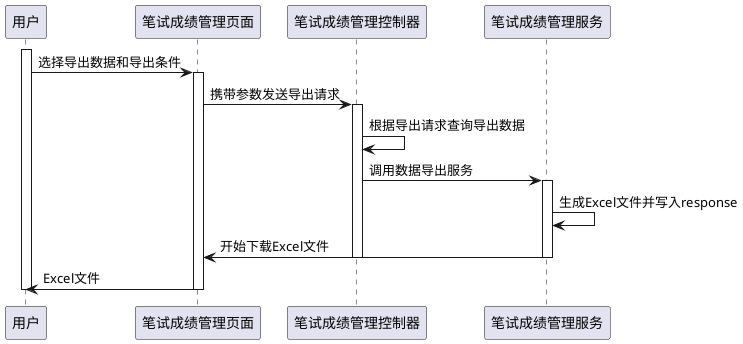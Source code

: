 @startuml written_export

participant 用户
participant 笔试成绩管理页面
participant 笔试成绩管理控制器
participant 笔试成绩管理服务

activate 用户
用户 -> 笔试成绩管理页面: 选择导出数据和导出条件
activate 笔试成绩管理页面

笔试成绩管理页面 -> 笔试成绩管理控制器: 携带参数发送导出请求
activate 笔试成绩管理控制器

笔试成绩管理控制器 -> 笔试成绩管理控制器: 根据导出请求查询导出数据

笔试成绩管理控制器 -> 笔试成绩管理服务: 调用数据导出服务
activate 笔试成绩管理服务

笔试成绩管理服务 -> 笔试成绩管理服务: 生成Excel文件并写入response
笔试成绩管理服务 -> 笔试成绩管理页面: 开始下载Excel文件

deactivate 笔试成绩管理服务
deactivate 笔试成绩管理控制器

笔试成绩管理页面 -> 用户: Excel文件

deactivate 笔试成绩管理页面
deactivate 用户

@enduml